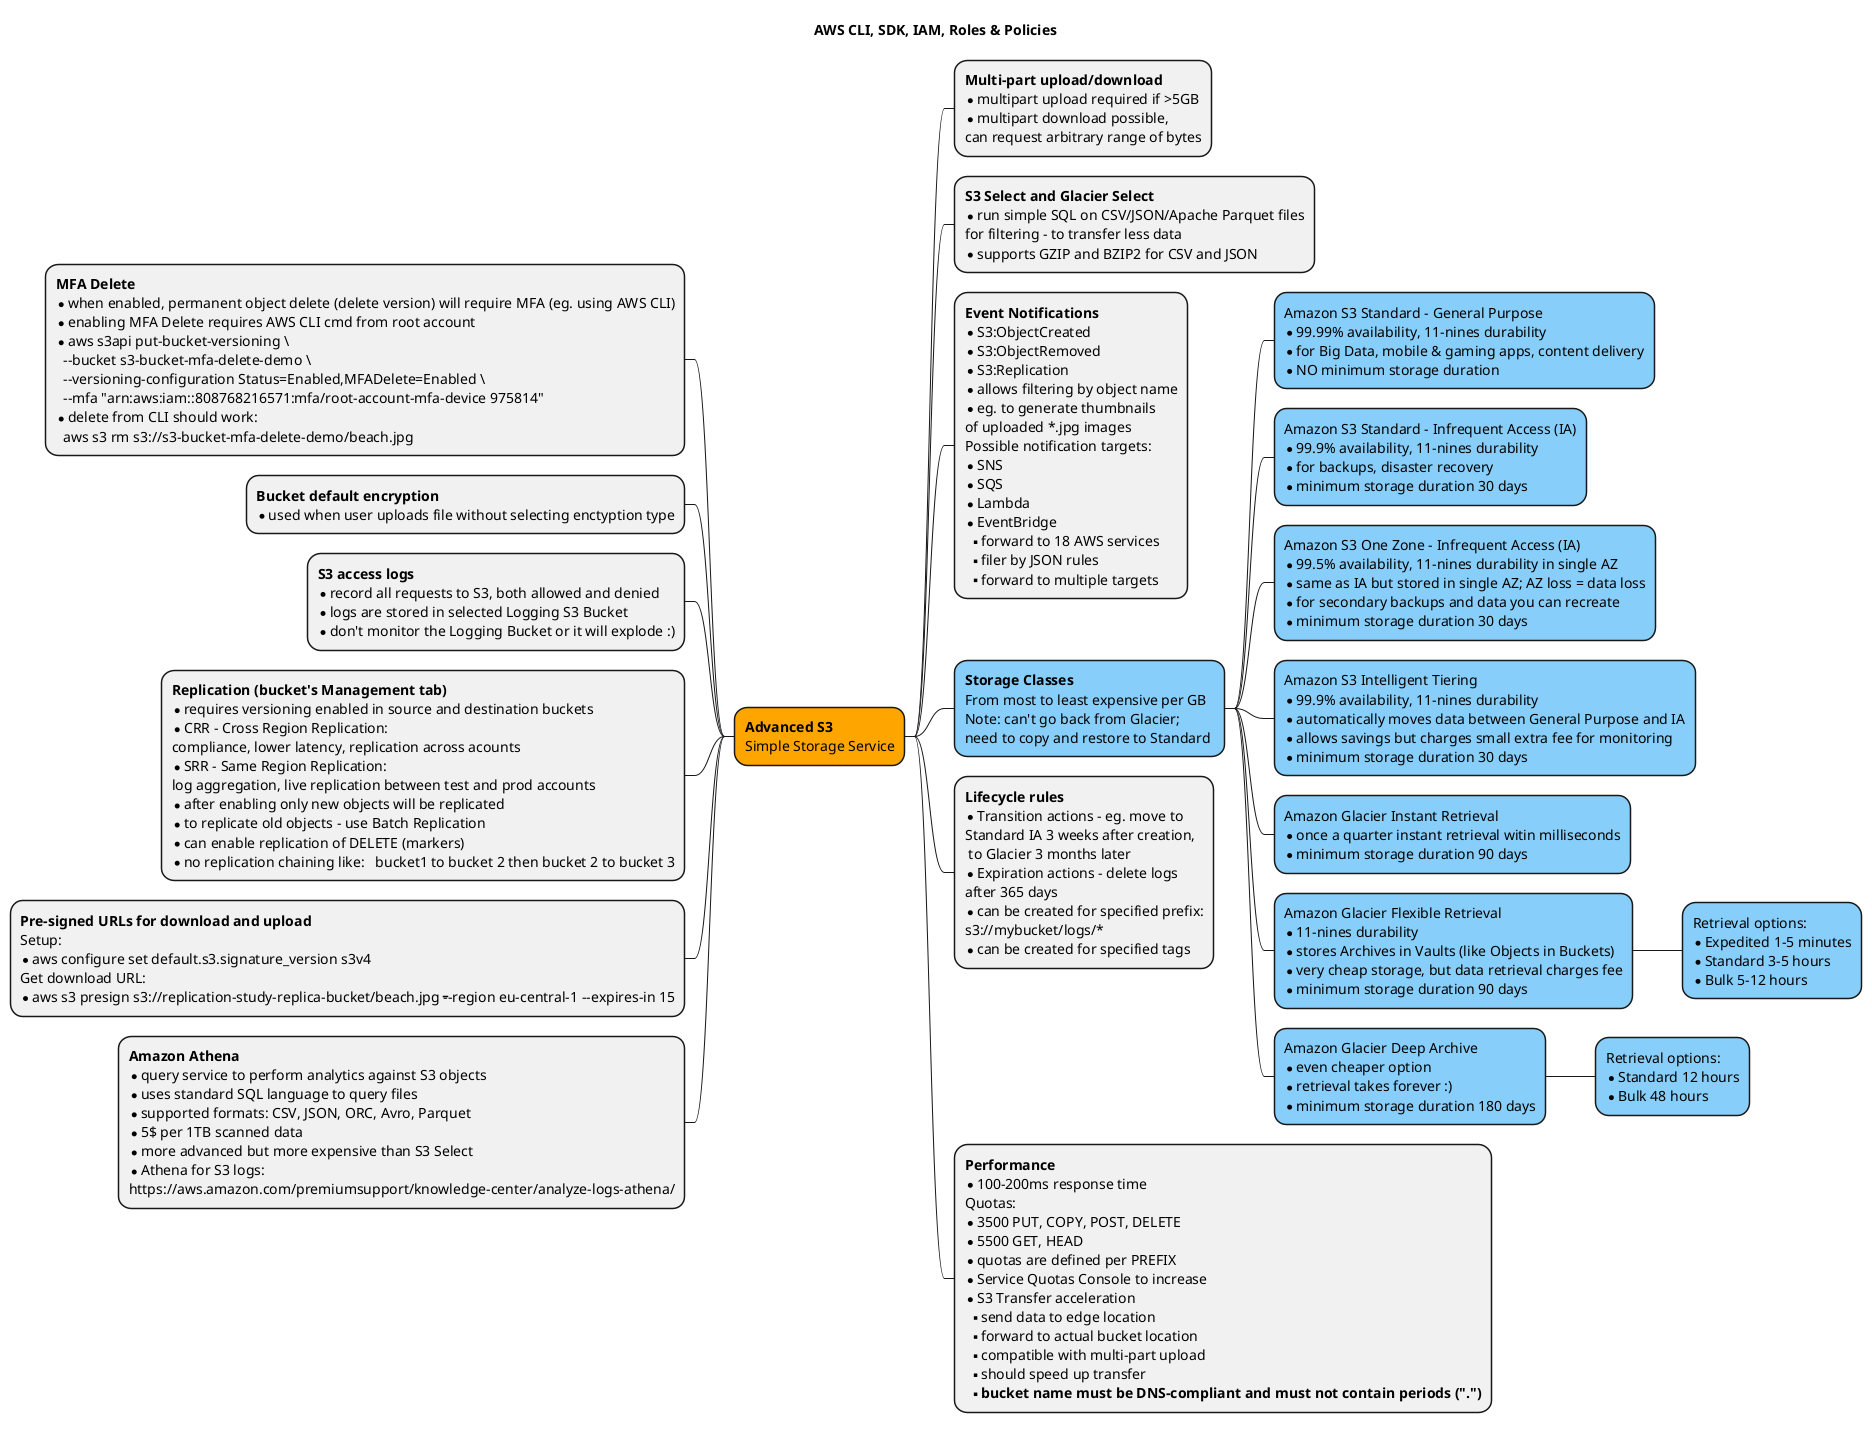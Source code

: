 @startmindmap mindmap

title AWS CLI, SDK, IAM, Roles & Policies
  
<style>
mindmapDiagram {
  .encryption {
    BackgroundColor Pink
  }
  .versioning {
    BackgroundColor Violet
  }
  .orange {
    BackgroundColor orange
  }
  .storage {
    BackgroundColor LightSkyBlue
  }
  .cors {
    BackgroundColor LightGreen
  }
}
</style>


*[#Orange] <b>Advanced S3\nSimple Storage Service
 * <b>Multi-part upload/download\n*multipart upload required if >5GB\n*multipart download possible,\ncan request arbitrary range of bytes
 * <b>S3 Select and Glacier Select\n*run simple SQL on CSV/JSON/Apache Parquet files\nfor filtering - to transfer less data\n*supports GZIP and BZIP2 for CSV and JSON
 * <b>Event Notifications\n*S3:ObjectCreated\n*S3:ObjectRemoved\n*S3:Replication\n*allows filtering by object name\n*eg. to generate thumbnails\nof uploaded *.jpg images\nPossible notification targets:\n*SNS\n*SQS\n*Lambda\n*EventBridge\n**forward to 18 AWS services\n**filer by JSON rules\n**forward to multiple targets
 * <b>Storage Classes\nFrom most to least expensive per GB\nNote: can't go back from Glacier;\nneed to copy and restore to Standard <<storage>>
  * Amazon S3 Standard - General Purpose\n*99.99% availability, 11-nines durability\n*for Big Data, mobile & gaming apps, content delivery\n*NO minimum storage duration<<storage>>
  * Amazon S3 Standard - Infrequent Access (IA)\n*99.9% availability, 11-nines durability\n*for backups, disaster recovery\n*minimum storage duration 30 days <<storage>>
  * Amazon S3 One Zone - Infrequent Access (IA)\n*99.5% availability, 11-nines durability in single AZ\n*same as IA but stored in single AZ; AZ loss = data loss\n*for secondary backups and data you can recreate\n*minimum storage duration 30 days <<storage>>
  * Amazon S3 Intelligent Tiering\n*99.9% availability, 11-nines durability\n*automatically moves data between General Purpose and IA\n*allows savings but charges small extra fee for monitoring \n*minimum storage duration 30 days<<storage>>
  * Amazon Glacier Instant Retrieval\n*once a quarter instant retrieval witin milliseconds\n*minimum storage duration 90 days <<storage>>
  * Amazon Glacier Flexible Retrieval\n*11-nines durability\n*stores Archives in Vaults (like Objects in Buckets)\n*very cheap storage, but data retrieval charges fee\n*minimum storage duration 90 days <<storage>>
   * Retrieval options:\n*Expedited 1-5 minutes\n*Standard 3-5 hours\n*Bulk 5-12 hours <<storage>>
  * Amazon Glacier Deep Archive\n*even cheaper option\n*retrieval takes forever :)\n*minimum storage duration 180 days <<storage>>
   * Retrieval options:\n*Standard 12 hours\n*Bulk 48 hours <<storage>>
 * <b>Lifecycle rules\n*Transition actions - eg. move to\nStandard IA 3 weeks after creation,\n to Glacier 3 months later\n*Expiration actions - delete logs\nafter 365 days\n*can be created for specified prefix:\ns3://mybucket/logs/*\n*can be created for specified tags
 * <b>Performance\n*100-200ms response time\nQuotas:\n*3500 PUT, COPY, POST, DELETE\n*5500 GET, HEAD\n*quotas are defined per PREFIX\n*Service Quotas Console to increase\n*S3 Transfer acceleration\n**send data to edge location\n**forward to actual bucket location\n**compatible with multi-part upload\n**should speed up transfer\n** **bucket name must be DNS-compliant and must not contain periods (".")**
 left side
 * <b>MFA Delete\n*when enabled, permanent object delete (delete version) will require MFA (eg. using AWS CLI)\n*enabling MFA Delete requires AWS CLI cmd from root account\n*aws s3api put-bucket-versioning \ \n  --bucket s3-bucket-mfa-delete-demo \ \n  --versioning-configuration Status=Enabled,MFADelete=Enabled \ \n  --mfa "arn:aws:iam::808768216571:mfa/root-account-mfa-device 975814"\n*delete from CLI should work:\n  aws s3 rm s3://s3-bucket-mfa-delete-demo/beach.jpg 
 * <b>Bucket default encryption\n*used when user uploads file without selecting enctyption type
 * <b>S3 access logs\n*record all requests to S3, both allowed and denied\n*logs are stored in selected Logging S3 Bucket\n*don't monitor the Logging Bucket or it will explode :)
 * <b>Replication (bucket's Management tab)\n*requires versioning enabled in source and destination buckets\n*CRR - Cross Region Replication:\ncompliance, lower latency, replication across acounts\n*SRR - Same Region Replication:\nlog aggregation, live replication between test and prod accounts\n*after enabling only new objects will be replicated\n*to replicate old objects - use Batch Replication\n*can enable replication of DELETE (markers)\n*no replication chaining like:   bucket1 to bucket 2 then bucket 2 to bucket 3
 * <b>Pre-signed URLs for download and upload\nSetup:\n*aws configure set default.s3.signature_version s3v4\nGet download URL:\n*aws s3 presign s3://replication-study-replica-bucket/beach.jpg ------region eu-central-1 --expires-in 15
 * <b>Amazon Athena\n*query service to perform analytics against S3 objects\n*uses standard SQL language to query files\n*supported formats: CSV, JSON, ORC, Avro, Parquet\n*5$ per 1TB scanned data\n*more advanced but more expensive than S3 Select\n*Athena for S3 logs:\nhttps://aws.amazon.com/premiumsupport/knowledge-center/analyze-logs-athena/
 @endmindmap